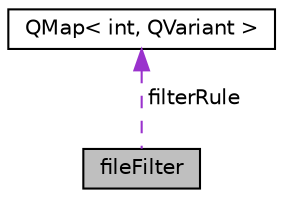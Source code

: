 digraph "fileFilter"
{
  edge [fontname="Helvetica",fontsize="10",labelfontname="Helvetica",labelfontsize="10"];
  node [fontname="Helvetica",fontsize="10",shape=record];
  Node1 [label="fileFilter",height=0.2,width=0.4,color="black", fillcolor="grey75", style="filled", fontcolor="black"];
  Node2 -> Node1 [dir="back",color="darkorchid3",fontsize="10",style="dashed",label=" filterRule" ,fontname="Helvetica"];
  Node2 [label="QMap\< int, QVariant \>",height=0.2,width=0.4,color="black", fillcolor="white", style="filled",URL="$class_q_map.html"];
}
